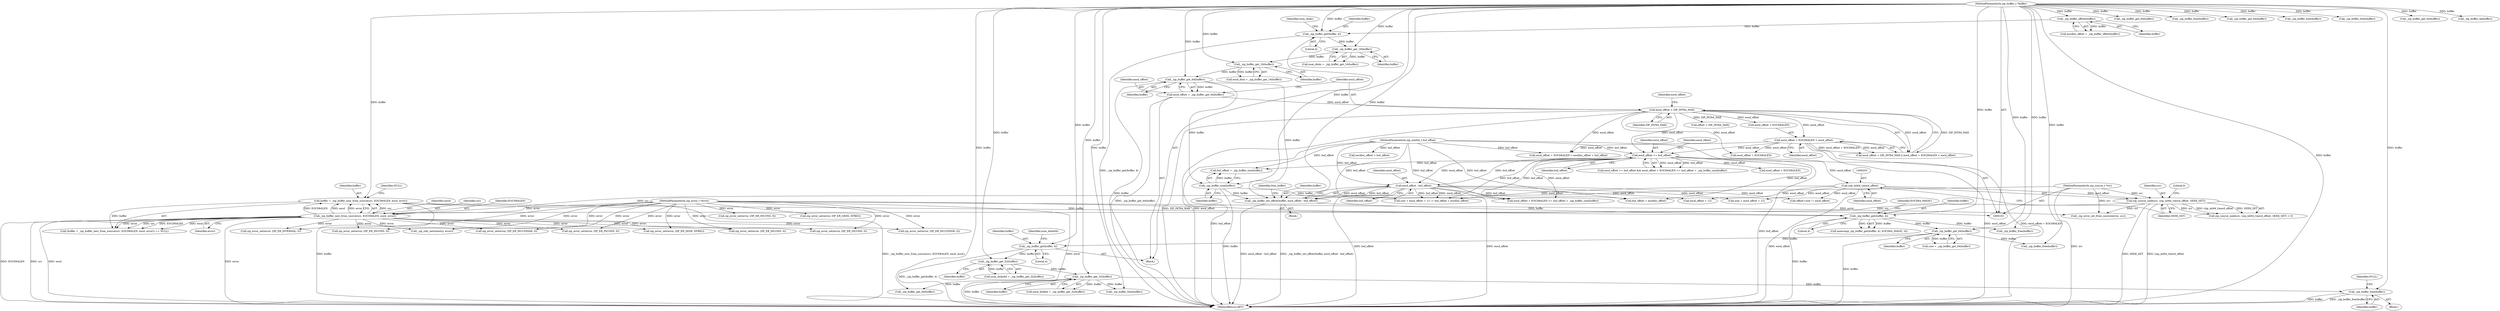 digraph "0_libzip_9b46957ec98d85a572e9ef98301247f39338a3b5@API" {
"1000327" [label="(Call,_zip_buffer_free(buffer))"];
"1000289" [label="(Call,_zip_buffer_get_32(buffer))"];
"1000285" [label="(Call,_zip_buffer_get_32(buffer))"];
"1000280" [label="(Call,_zip_buffer_get(buffer, 4))"];
"1000252" [label="(Call,_zip_buffer_get_64(buffer))"];
"1000232" [label="(Call,_zip_buffer_get(buffer, 4))"];
"1000215" [label="(Call,buffer = _zip_buffer_new_from_source(src, EOCD64LEN, eocd, error))"];
"1000105" [label="(MethodParameterIn,zip_buffer_t *buffer)"];
"1000217" [label="(Call,_zip_buffer_new_from_source(src, EOCD64LEN, eocd, error))"];
"1000200" [label="(Call,zip_source_seek(src, (zip_int64_t)eocd_offset, SEEK_SET))"];
"1000104" [label="(MethodParameterIn,zip_source_t *src)"];
"1000202" [label="(Call,(zip_int64_t)eocd_offset)"];
"1000176" [label="(Call,eocd_offset >= buf_offset)"];
"1000147" [label="(Call,eocd_offset + EOCD64LEN < eocd_offset)"];
"1000144" [label="(Call,eocd_offset > ZIP_INT64_MAX)"];
"1000138" [label="(Call,eocd_offset = _zip_buffer_get_64(buffer))"];
"1000140" [label="(Call,_zip_buffer_get_64(buffer))"];
"1000136" [label="(Call,_zip_buffer_get_16(buffer))"];
"1000132" [label="(Call,_zip_buffer_get_16(buffer))"];
"1000127" [label="(Call,_zip_buffer_get(buffer, 4))"];
"1000125" [label="(Call,_zip_buffer_offset(buffer))"];
"1000106" [label="(MethodParameterIn,zip_uint64_t buf_offset)"];
"1000108" [label="(MethodParameterIn,zip_error_t *error)"];
"1000188" [label="(Call,_zip_buffer_set_offset(buffer, eocd_offset - buf_offset))"];
"1000185" [label="(Call,_zip_buffer_size(buffer))"];
"1000190" [label="(Call,eocd_offset - buf_offset)"];
"1000281" [label="(Identifier,buffer)"];
"1000222" [label="(Identifier,NULL)"];
"1000188" [label="(Call,_zip_buffer_set_offset(buffer, eocd_offset - buf_offset))"];
"1000364" [label="(Call,zip_error_set(error, ZIP_ER_MULTIDISK, 0))"];
"1000192" [label="(Identifier,buf_offset)"];
"1000183" [label="(Call,buf_offset + _zip_buffer_size(buffer))"];
"1000381" [label="(Call,_zip_buffer_get_64(buffer))"];
"1000371" [label="(Call,_zip_buffer_free(buffer))"];
"1000262" [label="(Call,eocd_offset + 12)"];
"1000205" [label="(Identifier,SEEK_SET)"];
"1000219" [label="(Identifier,EOCD64LEN)"];
"1000199" [label="(Call,zip_source_seek(src, (zip_int64_t)eocd_offset, SEEK_SET) < 0)"];
"1000347" [label="(Call,_zip_buffer_free(buffer))"];
"1000285" [label="(Call,_zip_buffer_get_32(buffer))"];
"1000109" [label="(Block,)"];
"1000235" [label="(Identifier,EOCD64_MAGIC)"];
"1000125" [label="(Call,_zip_buffer_offset(buffer))"];
"1000105" [label="(MethodParameterIn,zip_buffer_t *buffer)"];
"1000194" [label="(Identifier,free_buffer)"];
"1000186" [label="(Identifier,buffer)"];
"1000426" [label="(Call,offset+size != eocd_offset)"];
"1000327" [label="(Call,_zip_buffer_free(buffer))"];
"1000231" [label="(Call,memcmp(_zip_buffer_get(buffer, 4), EOCD64_MAGIC, 4))"];
"1000208" [label="(Call,_zip_error_set_from_source(error, src))"];
"1000432" [label="(Call,zip_error_set(error, ZIP_ER_INCONS, 0))"];
"1000133" [label="(Identifier,buffer)"];
"1000134" [label="(Call,eocd_disk = _zip_buffer_get_16(buffer))"];
"1000202" [label="(Call,(zip_int64_t)eocd_offset)"];
"1000140" [label="(Call,_zip_buffer_get_64(buffer))"];
"1000328" [label="(Identifier,buffer)"];
"1000128" [label="(Identifier,buffer)"];
"1000287" [label="(Call,eocd_disk64 = _zip_buffer_get_32(buffer))"];
"1000290" [label="(Identifier,buffer)"];
"1000143" [label="(Call,eocd_offset > ZIP_INT64_MAX || eocd_offset + EOCD64LEN < eocd_offset)"];
"1000250" [label="(Call,size = _zip_buffer_get_64(buffer))"];
"1000406" [label="(Call,offset > ZIP_INT64_MAX)"];
"1000232" [label="(Call,_zip_buffer_get(buffer, 4))"];
"1000280" [label="(Call,_zip_buffer_get(buffer, 4))"];
"1000132" [label="(Call,_zip_buffer_get_16(buffer))"];
"1000131" [label="(Identifier,num_disks)"];
"1000180" [label="(Call,eocd_offset + EOCD64LEN)"];
"1000282" [label="(Literal,4)"];
"1000127" [label="(Call,_zip_buffer_get(buffer, 4))"];
"1000269" [label="(Call,zip_error_set(error, ZIP_ER_INCONS, 0))"];
"1000239" [label="(Call,zip_error_set(error, ZIP_ER_INCONS, 0))"];
"1000415" [label="(Call,zip_error_set(error, ZIP_ER_SEEK, EFBIG))"];
"1000377" [label="(Call,_zip_buffer_get_64(buffer))"];
"1000151" [label="(Identifier,eocd_offset)"];
"1000388" [label="(Call,zip_error_set(error, ZIP_ER_INTERNAL, 0))"];
"1000286" [label="(Identifier,buffer)"];
"1000200" [label="(Call,zip_source_seek(src, (zip_int64_t)eocd_offset, SEEK_SET))"];
"1000320" [label="(Call,zip_error_set(error, ZIP_ER_INCONS, 0))"];
"1000246" [label="(Call,_zip_buffer_free(buffer))"];
"1000289" [label="(Call,_zip_buffer_get_32(buffer))"];
"1000181" [label="(Identifier,eocd_offset)"];
"1000185" [label="(Call,_zip_buffer_size(buffer))"];
"1000465" [label="(MethodReturn,RET)"];
"1000137" [label="(Identifier,buffer)"];
"1000276" [label="(Call,_zip_buffer_free(buffer))"];
"1000217" [label="(Call,_zip_buffer_new_from_source(src, EOCD64LEN, eocd, error))"];
"1000108" [label="(MethodParameterIn,zip_error_t *error)"];
"1000204" [label="(Identifier,eocd_offset)"];
"1000215" [label="(Call,buffer = _zip_buffer_new_from_source(src, EOCD64LEN, eocd, error))"];
"1000104" [label="(MethodParameterIn,zip_source_t *src)"];
"1000164" [label="(Call,eocdloc_offset + buf_offset)"];
"1000395" [label="(Call,_zip_buffer_free(buffer))"];
"1000147" [label="(Call,eocd_offset + EOCD64LEN < eocd_offset)"];
"1000177" [label="(Identifier,eocd_offset)"];
"1000284" [label="(Identifier,num_disks64)"];
"1000216" [label="(Identifier,buffer)"];
"1000149" [label="(Identifier,eocd_offset)"];
"1000233" [label="(Identifier,buffer)"];
"1000402" [label="(Call,_zip_buffer_free(buffer))"];
"1000168" [label="(Call,zip_error_set(error, ZIP_ER_INCONS, 0))"];
"1000190" [label="(Call,eocd_offset - buf_offset)"];
"1000144" [label="(Call,eocd_offset > ZIP_INT64_MAX)"];
"1000353" [label="(Call,_zip_buffer_get_64(buffer))"];
"1000129" [label="(Literal,4)"];
"1000178" [label="(Identifier,buf_offset)"];
"1000138" [label="(Call,eocd_offset = _zip_buffer_get_64(buffer))"];
"1000340" [label="(Call,zip_error_set(error, ZIP_ER_MULTIDISK, 0))"];
"1000206" [label="(Literal,0)"];
"1000330" [label="(Identifier,NULL)"];
"1000176" [label="(Call,eocd_offset >= buf_offset)"];
"1000283" [label="(Call,num_disks64 = _zip_buffer_get_32(buffer))"];
"1000161" [label="(Call,eocd_offset + EOCD64LEN)"];
"1000139" [label="(Identifier,eocd_offset)"];
"1000253" [label="(Identifier,buffer)"];
"1000201" [label="(Identifier,src)"];
"1000145" [label="(Identifier,eocd_offset)"];
"1000265" [label="(Call,buf_offset + eocdloc_offset)"];
"1000357" [label="(Call,_zip_buffer_get_64(buffer))"];
"1000220" [label="(Identifier,eocd)"];
"1000153" [label="(Call,zip_error_set(error, ZIP_ER_SEEK, EFBIG))"];
"1000442" [label="(Call,_zip_cdir_new(nentry, error))"];
"1000234" [label="(Literal,4)"];
"1000123" [label="(Call,eocdloc_offset = _zip_buffer_offset(buffer))"];
"1000136" [label="(Call,_zip_buffer_get_16(buffer))"];
"1000326" [label="(Block,)"];
"1000385" [label="(Call,_zip_buffer_ok(buffer))"];
"1000252" [label="(Call,_zip_buffer_get_64(buffer))"];
"1000187" [label="(Block,)"];
"1000148" [label="(Call,eocd_offset + EOCD64LEN)"];
"1000126" [label="(Identifier,buffer)"];
"1000218" [label="(Identifier,src)"];
"1000214" [label="(Call,(buffer = _zip_buffer_new_from_source(src, EOCD64LEN, eocd, error)) == NULL)"];
"1000221" [label="(Identifier,error)"];
"1000189" [label="(Identifier,buffer)"];
"1000141" [label="(Identifier,buffer)"];
"1000259" [label="(Call,size + eocd_offset + 12 != buf_offset + eocdloc_offset)"];
"1000106" [label="(MethodParameterIn,zip_uint64_t buf_offset)"];
"1000191" [label="(Identifier,eocd_offset)"];
"1000179" [label="(Call,eocd_offset + EOCD64LEN <= buf_offset + _zip_buffer_size(buffer))"];
"1000160" [label="(Call,eocd_offset + EOCD64LEN > eocdloc_offset + buf_offset)"];
"1000130" [label="(Call,num_disks = _zip_buffer_get_16(buffer))"];
"1000175" [label="(Call,eocd_offset >= buf_offset && eocd_offset + EOCD64LEN <= buf_offset + _zip_buffer_size(buffer))"];
"1000146" [label="(Identifier,ZIP_INT64_MAX)"];
"1000260" [label="(Call,size + eocd_offset + 12)"];
"1000327" -> "1000326"  [label="AST: "];
"1000327" -> "1000328"  [label="CFG: "];
"1000328" -> "1000327"  [label="AST: "];
"1000330" -> "1000327"  [label="CFG: "];
"1000327" -> "1000465"  [label="DDG: buffer"];
"1000327" -> "1000465"  [label="DDG: _zip_buffer_free(buffer)"];
"1000289" -> "1000327"  [label="DDG: buffer"];
"1000105" -> "1000327"  [label="DDG: buffer"];
"1000289" -> "1000287"  [label="AST: "];
"1000289" -> "1000290"  [label="CFG: "];
"1000290" -> "1000289"  [label="AST: "];
"1000287" -> "1000289"  [label="CFG: "];
"1000289" -> "1000465"  [label="DDG: buffer"];
"1000289" -> "1000287"  [label="DDG: buffer"];
"1000285" -> "1000289"  [label="DDG: buffer"];
"1000105" -> "1000289"  [label="DDG: buffer"];
"1000289" -> "1000347"  [label="DDG: buffer"];
"1000289" -> "1000353"  [label="DDG: buffer"];
"1000285" -> "1000283"  [label="AST: "];
"1000285" -> "1000286"  [label="CFG: "];
"1000286" -> "1000285"  [label="AST: "];
"1000283" -> "1000285"  [label="CFG: "];
"1000285" -> "1000283"  [label="DDG: buffer"];
"1000280" -> "1000285"  [label="DDG: buffer"];
"1000105" -> "1000285"  [label="DDG: buffer"];
"1000280" -> "1000109"  [label="AST: "];
"1000280" -> "1000282"  [label="CFG: "];
"1000281" -> "1000280"  [label="AST: "];
"1000282" -> "1000280"  [label="AST: "];
"1000284" -> "1000280"  [label="CFG: "];
"1000280" -> "1000465"  [label="DDG: _zip_buffer_get(buffer, 4)"];
"1000252" -> "1000280"  [label="DDG: buffer"];
"1000105" -> "1000280"  [label="DDG: buffer"];
"1000252" -> "1000250"  [label="AST: "];
"1000252" -> "1000253"  [label="CFG: "];
"1000253" -> "1000252"  [label="AST: "];
"1000250" -> "1000252"  [label="CFG: "];
"1000252" -> "1000465"  [label="DDG: buffer"];
"1000252" -> "1000250"  [label="DDG: buffer"];
"1000232" -> "1000252"  [label="DDG: buffer"];
"1000105" -> "1000252"  [label="DDG: buffer"];
"1000252" -> "1000276"  [label="DDG: buffer"];
"1000232" -> "1000231"  [label="AST: "];
"1000232" -> "1000234"  [label="CFG: "];
"1000233" -> "1000232"  [label="AST: "];
"1000234" -> "1000232"  [label="AST: "];
"1000235" -> "1000232"  [label="CFG: "];
"1000232" -> "1000465"  [label="DDG: buffer"];
"1000232" -> "1000231"  [label="DDG: buffer"];
"1000232" -> "1000231"  [label="DDG: 4"];
"1000215" -> "1000232"  [label="DDG: buffer"];
"1000188" -> "1000232"  [label="DDG: buffer"];
"1000105" -> "1000232"  [label="DDG: buffer"];
"1000232" -> "1000246"  [label="DDG: buffer"];
"1000215" -> "1000214"  [label="AST: "];
"1000215" -> "1000217"  [label="CFG: "];
"1000216" -> "1000215"  [label="AST: "];
"1000217" -> "1000215"  [label="AST: "];
"1000222" -> "1000215"  [label="CFG: "];
"1000215" -> "1000465"  [label="DDG: buffer"];
"1000215" -> "1000465"  [label="DDG: _zip_buffer_new_from_source(src, EOCD64LEN, eocd, error)"];
"1000215" -> "1000214"  [label="DDG: buffer"];
"1000105" -> "1000215"  [label="DDG: buffer"];
"1000217" -> "1000215"  [label="DDG: src"];
"1000217" -> "1000215"  [label="DDG: EOCD64LEN"];
"1000217" -> "1000215"  [label="DDG: eocd"];
"1000217" -> "1000215"  [label="DDG: error"];
"1000105" -> "1000103"  [label="AST: "];
"1000105" -> "1000465"  [label="DDG: buffer"];
"1000105" -> "1000125"  [label="DDG: buffer"];
"1000105" -> "1000127"  [label="DDG: buffer"];
"1000105" -> "1000132"  [label="DDG: buffer"];
"1000105" -> "1000136"  [label="DDG: buffer"];
"1000105" -> "1000140"  [label="DDG: buffer"];
"1000105" -> "1000185"  [label="DDG: buffer"];
"1000105" -> "1000188"  [label="DDG: buffer"];
"1000105" -> "1000246"  [label="DDG: buffer"];
"1000105" -> "1000276"  [label="DDG: buffer"];
"1000105" -> "1000347"  [label="DDG: buffer"];
"1000105" -> "1000353"  [label="DDG: buffer"];
"1000105" -> "1000357"  [label="DDG: buffer"];
"1000105" -> "1000371"  [label="DDG: buffer"];
"1000105" -> "1000377"  [label="DDG: buffer"];
"1000105" -> "1000381"  [label="DDG: buffer"];
"1000105" -> "1000385"  [label="DDG: buffer"];
"1000105" -> "1000395"  [label="DDG: buffer"];
"1000105" -> "1000402"  [label="DDG: buffer"];
"1000217" -> "1000221"  [label="CFG: "];
"1000218" -> "1000217"  [label="AST: "];
"1000219" -> "1000217"  [label="AST: "];
"1000220" -> "1000217"  [label="AST: "];
"1000221" -> "1000217"  [label="AST: "];
"1000217" -> "1000465"  [label="DDG: error"];
"1000217" -> "1000465"  [label="DDG: EOCD64LEN"];
"1000217" -> "1000465"  [label="DDG: src"];
"1000217" -> "1000465"  [label="DDG: eocd"];
"1000217" -> "1000214"  [label="DDG: src"];
"1000217" -> "1000214"  [label="DDG: EOCD64LEN"];
"1000217" -> "1000214"  [label="DDG: eocd"];
"1000217" -> "1000214"  [label="DDG: error"];
"1000200" -> "1000217"  [label="DDG: src"];
"1000104" -> "1000217"  [label="DDG: src"];
"1000108" -> "1000217"  [label="DDG: error"];
"1000217" -> "1000239"  [label="DDG: error"];
"1000217" -> "1000269"  [label="DDG: error"];
"1000217" -> "1000320"  [label="DDG: error"];
"1000217" -> "1000340"  [label="DDG: error"];
"1000217" -> "1000364"  [label="DDG: error"];
"1000217" -> "1000388"  [label="DDG: error"];
"1000217" -> "1000415"  [label="DDG: error"];
"1000217" -> "1000432"  [label="DDG: error"];
"1000217" -> "1000442"  [label="DDG: error"];
"1000200" -> "1000199"  [label="AST: "];
"1000200" -> "1000205"  [label="CFG: "];
"1000201" -> "1000200"  [label="AST: "];
"1000202" -> "1000200"  [label="AST: "];
"1000205" -> "1000200"  [label="AST: "];
"1000206" -> "1000200"  [label="CFG: "];
"1000200" -> "1000465"  [label="DDG: SEEK_SET"];
"1000200" -> "1000465"  [label="DDG: (zip_int64_t)eocd_offset"];
"1000200" -> "1000199"  [label="DDG: src"];
"1000200" -> "1000199"  [label="DDG: (zip_int64_t)eocd_offset"];
"1000200" -> "1000199"  [label="DDG: SEEK_SET"];
"1000104" -> "1000200"  [label="DDG: src"];
"1000202" -> "1000200"  [label="DDG: eocd_offset"];
"1000200" -> "1000208"  [label="DDG: src"];
"1000104" -> "1000103"  [label="AST: "];
"1000104" -> "1000465"  [label="DDG: src"];
"1000104" -> "1000208"  [label="DDG: src"];
"1000202" -> "1000204"  [label="CFG: "];
"1000203" -> "1000202"  [label="AST: "];
"1000204" -> "1000202"  [label="AST: "];
"1000205" -> "1000202"  [label="CFG: "];
"1000202" -> "1000465"  [label="DDG: eocd_offset"];
"1000176" -> "1000202"  [label="DDG: eocd_offset"];
"1000202" -> "1000259"  [label="DDG: eocd_offset"];
"1000202" -> "1000260"  [label="DDG: eocd_offset"];
"1000202" -> "1000262"  [label="DDG: eocd_offset"];
"1000202" -> "1000426"  [label="DDG: eocd_offset"];
"1000176" -> "1000175"  [label="AST: "];
"1000176" -> "1000178"  [label="CFG: "];
"1000177" -> "1000176"  [label="AST: "];
"1000178" -> "1000176"  [label="AST: "];
"1000181" -> "1000176"  [label="CFG: "];
"1000175" -> "1000176"  [label="CFG: "];
"1000176" -> "1000465"  [label="DDG: buf_offset"];
"1000176" -> "1000175"  [label="DDG: eocd_offset"];
"1000176" -> "1000175"  [label="DDG: buf_offset"];
"1000147" -> "1000176"  [label="DDG: eocd_offset"];
"1000144" -> "1000176"  [label="DDG: eocd_offset"];
"1000106" -> "1000176"  [label="DDG: buf_offset"];
"1000176" -> "1000179"  [label="DDG: eocd_offset"];
"1000176" -> "1000179"  [label="DDG: buf_offset"];
"1000176" -> "1000180"  [label="DDG: eocd_offset"];
"1000176" -> "1000183"  [label="DDG: buf_offset"];
"1000176" -> "1000190"  [label="DDG: eocd_offset"];
"1000176" -> "1000190"  [label="DDG: buf_offset"];
"1000176" -> "1000259"  [label="DDG: buf_offset"];
"1000176" -> "1000265"  [label="DDG: buf_offset"];
"1000147" -> "1000143"  [label="AST: "];
"1000147" -> "1000151"  [label="CFG: "];
"1000148" -> "1000147"  [label="AST: "];
"1000151" -> "1000147"  [label="AST: "];
"1000143" -> "1000147"  [label="CFG: "];
"1000147" -> "1000465"  [label="DDG: eocd_offset"];
"1000147" -> "1000465"  [label="DDG: eocd_offset + EOCD64LEN"];
"1000147" -> "1000143"  [label="DDG: eocd_offset + EOCD64LEN"];
"1000147" -> "1000143"  [label="DDG: eocd_offset"];
"1000144" -> "1000147"  [label="DDG: eocd_offset"];
"1000147" -> "1000160"  [label="DDG: eocd_offset"];
"1000147" -> "1000161"  [label="DDG: eocd_offset"];
"1000144" -> "1000143"  [label="AST: "];
"1000144" -> "1000146"  [label="CFG: "];
"1000145" -> "1000144"  [label="AST: "];
"1000146" -> "1000144"  [label="AST: "];
"1000149" -> "1000144"  [label="CFG: "];
"1000143" -> "1000144"  [label="CFG: "];
"1000144" -> "1000465"  [label="DDG: eocd_offset"];
"1000144" -> "1000465"  [label="DDG: ZIP_INT64_MAX"];
"1000144" -> "1000143"  [label="DDG: eocd_offset"];
"1000144" -> "1000143"  [label="DDG: ZIP_INT64_MAX"];
"1000138" -> "1000144"  [label="DDG: eocd_offset"];
"1000144" -> "1000148"  [label="DDG: eocd_offset"];
"1000144" -> "1000160"  [label="DDG: eocd_offset"];
"1000144" -> "1000161"  [label="DDG: eocd_offset"];
"1000144" -> "1000406"  [label="DDG: ZIP_INT64_MAX"];
"1000138" -> "1000109"  [label="AST: "];
"1000138" -> "1000140"  [label="CFG: "];
"1000139" -> "1000138"  [label="AST: "];
"1000140" -> "1000138"  [label="AST: "];
"1000145" -> "1000138"  [label="CFG: "];
"1000138" -> "1000465"  [label="DDG: _zip_buffer_get_64(buffer)"];
"1000140" -> "1000138"  [label="DDG: buffer"];
"1000140" -> "1000141"  [label="CFG: "];
"1000141" -> "1000140"  [label="AST: "];
"1000140" -> "1000465"  [label="DDG: buffer"];
"1000136" -> "1000140"  [label="DDG: buffer"];
"1000140" -> "1000185"  [label="DDG: buffer"];
"1000140" -> "1000188"  [label="DDG: buffer"];
"1000136" -> "1000134"  [label="AST: "];
"1000136" -> "1000137"  [label="CFG: "];
"1000137" -> "1000136"  [label="AST: "];
"1000134" -> "1000136"  [label="CFG: "];
"1000136" -> "1000134"  [label="DDG: buffer"];
"1000132" -> "1000136"  [label="DDG: buffer"];
"1000132" -> "1000130"  [label="AST: "];
"1000132" -> "1000133"  [label="CFG: "];
"1000133" -> "1000132"  [label="AST: "];
"1000130" -> "1000132"  [label="CFG: "];
"1000132" -> "1000130"  [label="DDG: buffer"];
"1000127" -> "1000132"  [label="DDG: buffer"];
"1000127" -> "1000109"  [label="AST: "];
"1000127" -> "1000129"  [label="CFG: "];
"1000128" -> "1000127"  [label="AST: "];
"1000129" -> "1000127"  [label="AST: "];
"1000131" -> "1000127"  [label="CFG: "];
"1000127" -> "1000465"  [label="DDG: _zip_buffer_get(buffer, 4)"];
"1000125" -> "1000127"  [label="DDG: buffer"];
"1000125" -> "1000123"  [label="AST: "];
"1000125" -> "1000126"  [label="CFG: "];
"1000126" -> "1000125"  [label="AST: "];
"1000123" -> "1000125"  [label="CFG: "];
"1000125" -> "1000123"  [label="DDG: buffer"];
"1000106" -> "1000103"  [label="AST: "];
"1000106" -> "1000465"  [label="DDG: buf_offset"];
"1000106" -> "1000160"  [label="DDG: buf_offset"];
"1000106" -> "1000164"  [label="DDG: buf_offset"];
"1000106" -> "1000179"  [label="DDG: buf_offset"];
"1000106" -> "1000183"  [label="DDG: buf_offset"];
"1000106" -> "1000190"  [label="DDG: buf_offset"];
"1000106" -> "1000259"  [label="DDG: buf_offset"];
"1000106" -> "1000265"  [label="DDG: buf_offset"];
"1000108" -> "1000103"  [label="AST: "];
"1000108" -> "1000465"  [label="DDG: error"];
"1000108" -> "1000153"  [label="DDG: error"];
"1000108" -> "1000168"  [label="DDG: error"];
"1000108" -> "1000208"  [label="DDG: error"];
"1000108" -> "1000239"  [label="DDG: error"];
"1000108" -> "1000269"  [label="DDG: error"];
"1000108" -> "1000320"  [label="DDG: error"];
"1000108" -> "1000340"  [label="DDG: error"];
"1000108" -> "1000364"  [label="DDG: error"];
"1000108" -> "1000388"  [label="DDG: error"];
"1000108" -> "1000415"  [label="DDG: error"];
"1000108" -> "1000432"  [label="DDG: error"];
"1000108" -> "1000442"  [label="DDG: error"];
"1000188" -> "1000187"  [label="AST: "];
"1000188" -> "1000190"  [label="CFG: "];
"1000189" -> "1000188"  [label="AST: "];
"1000190" -> "1000188"  [label="AST: "];
"1000194" -> "1000188"  [label="CFG: "];
"1000188" -> "1000465"  [label="DDG: _zip_buffer_set_offset(buffer, eocd_offset - buf_offset)"];
"1000188" -> "1000465"  [label="DDG: eocd_offset - buf_offset"];
"1000185" -> "1000188"  [label="DDG: buffer"];
"1000190" -> "1000188"  [label="DDG: eocd_offset"];
"1000190" -> "1000188"  [label="DDG: buf_offset"];
"1000185" -> "1000183"  [label="AST: "];
"1000185" -> "1000186"  [label="CFG: "];
"1000186" -> "1000185"  [label="AST: "];
"1000183" -> "1000185"  [label="CFG: "];
"1000185" -> "1000465"  [label="DDG: buffer"];
"1000185" -> "1000179"  [label="DDG: buffer"];
"1000185" -> "1000183"  [label="DDG: buffer"];
"1000190" -> "1000192"  [label="CFG: "];
"1000191" -> "1000190"  [label="AST: "];
"1000192" -> "1000190"  [label="AST: "];
"1000190" -> "1000465"  [label="DDG: eocd_offset"];
"1000190" -> "1000465"  [label="DDG: buf_offset"];
"1000190" -> "1000259"  [label="DDG: eocd_offset"];
"1000190" -> "1000259"  [label="DDG: buf_offset"];
"1000190" -> "1000260"  [label="DDG: eocd_offset"];
"1000190" -> "1000262"  [label="DDG: eocd_offset"];
"1000190" -> "1000265"  [label="DDG: buf_offset"];
"1000190" -> "1000426"  [label="DDG: eocd_offset"];
}
